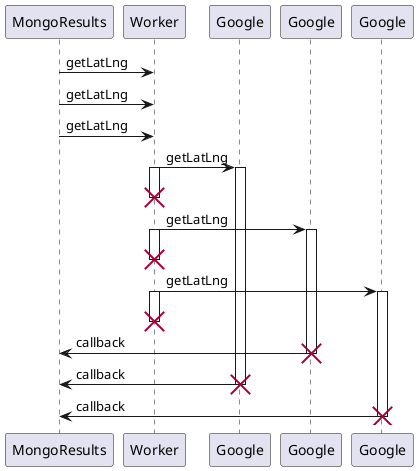 @startuml

MongoResults -> Worker: getLatLng
MongoResults -> Worker: getLatLng
MongoResults -> Worker: getLatLng

participant res1 as "Google"
participant res2 as "Google"
participant res3 as "Google"

Worker -> res1: getLatLng
activate Worker
destroy Worker

activate res1

Worker -> res2: getLatLng
activate Worker
destroy Worker

activate res2

Worker -> res3: getLatLng
activate Worker
destroy Worker
activate res3

res2 -> MongoResults: callback
destroy res2

res1 -> MongoResults: callback
destroy res1


res3 -> MongoResults: callback
destroy res3

@enduml